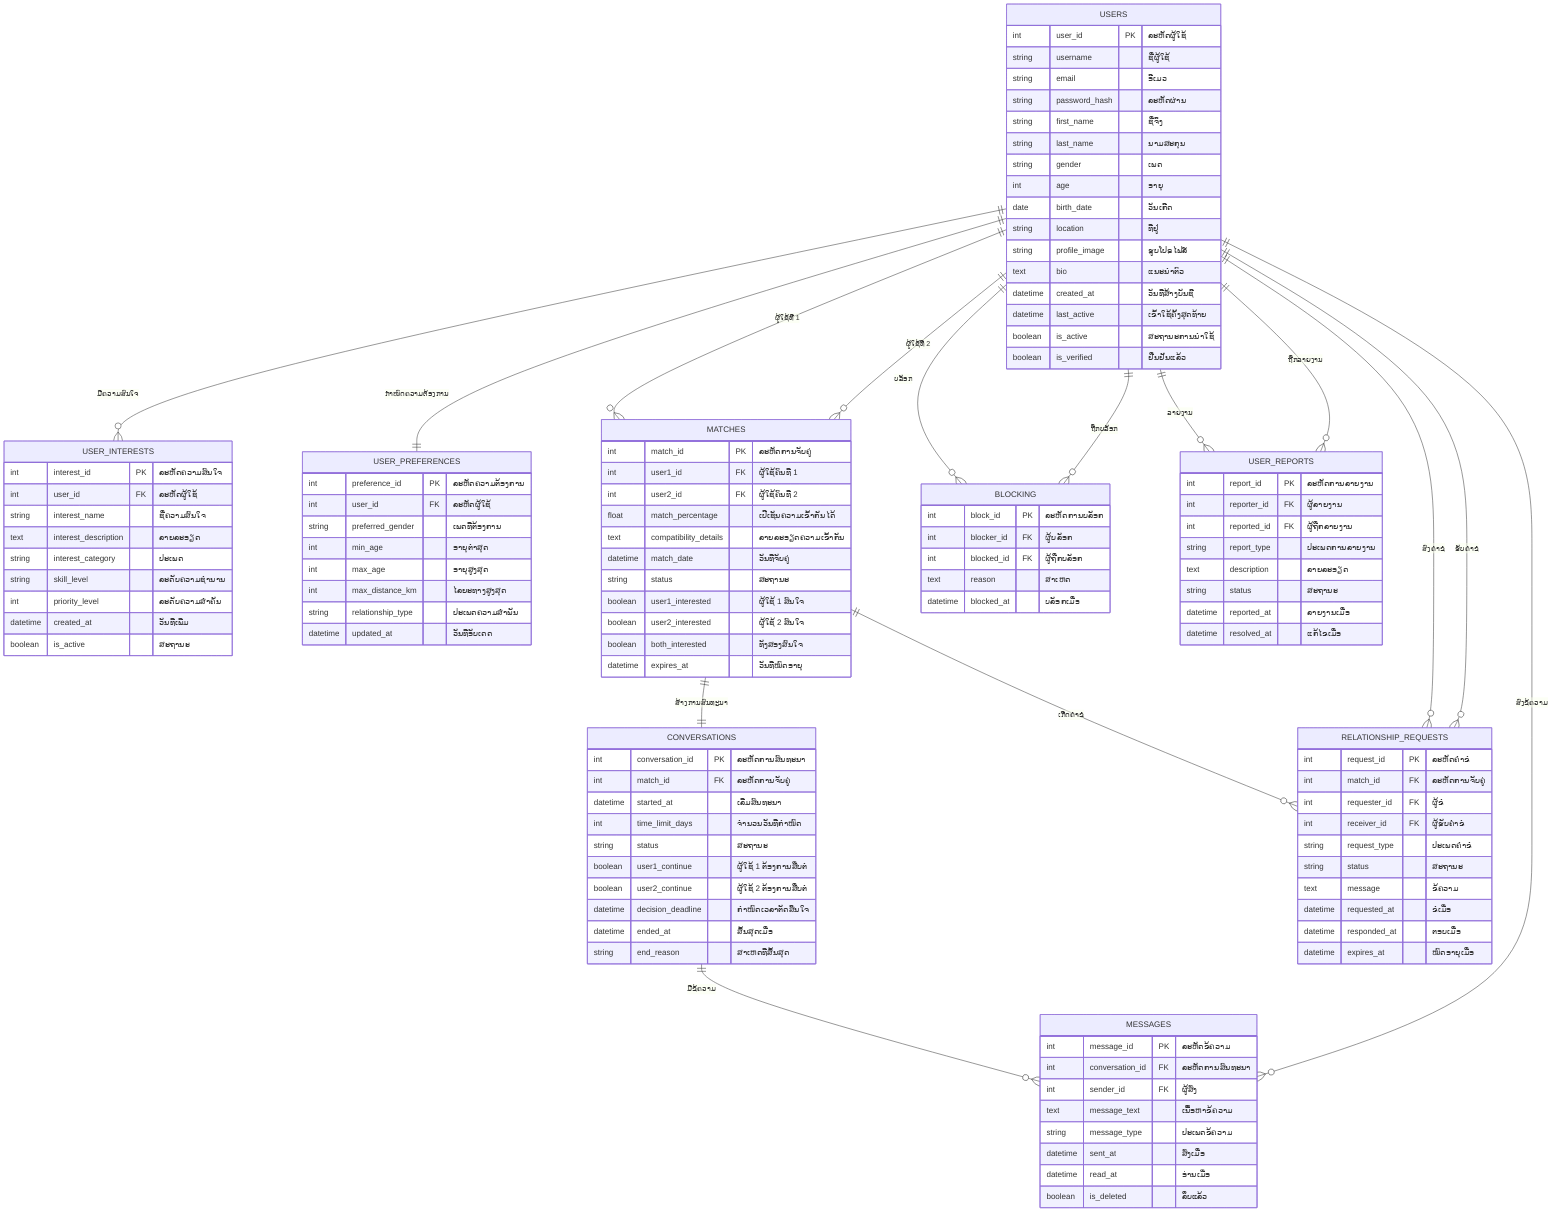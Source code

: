 erDiagram
    %% ລະບົບຫາຄູ່ຮັກ - LOVE MATCHING SYSTEM
    
    USERS {
        int user_id PK "ລະຫັດຜູ້ໃຊ້"
        string username "ຊື່ຜູ້ໃຊ້"
        string email "ອີເມວ"
        string password_hash "ລະຫັດຜ່ານ"
        string first_name "ຊື່ຈິງ"
        string last_name "ນາມສະກຸນ"
        string gender "ເພດ"
        int age "ອາຍຸ"
        date birth_date "ວັນເກີດ"
        string location "ທີ່ຢູ່"
        string profile_image "ຮູບໂປຣໄຟລ໌"
        text bio "ແນະນຳຕົວ"
        datetime created_at "ວັນທີ່ສ້າງບັນຊີ"
        datetime last_active "ເຂົ້າໃຊ້ຄັ້ງສຸດທ້າຍ"
        boolean is_active "ສະຖານະການນຳໃຊ້"
        boolean is_verified "ຢືນຢັນແລ້ວ"
    }
    
    USER_INTERESTS {
        int interest_id PK "ລະຫັດຄວາມສົນໃຈ"
        int user_id FK "ລະຫັດຜູ້ໃຊ້"
        string interest_name "ຊື່ຄວາມສົນໃຈ"
        text interest_description "ລາຍລະອຽດ"
        string interest_category "ປະເພດ"
        string skill_level "ລະດັບຄວາມຊຳນານ"
        int priority_level "ລະດັບຄວາມສຳຄັນ"
        datetime created_at "ວັນທີ່ເພີ່ມ"
        boolean is_active "ສະຖານະ"
    }
    
    USER_PREFERENCES {
        int preference_id PK "ລະຫັດຄວາມຕ້ອງການ"
        int user_id FK "ລະຫັດຜູ້ໃຊ້"
        string preferred_gender "ເພດທີ່ຕ້ອງການ"
        int min_age "ອາຍຸຕ່ຳສຸດ"
        int max_age "ອາຍຸສູງສຸດ"
        int max_distance_km "ໄລຍະທາງສູງສຸດ"
        string relationship_type "ປະເພດຄວາມສຳພັນ"
        datetime updated_at "ວັນທີ່ອັບເດດ"
    }
    
    MATCHES {
        int match_id PK "ລະຫັດການຈັບຄູ່"
        int user1_id FK "ຜູ້ໃຊ້ຄົນທີ່ 1"
        int user2_id FK "ຜູ້ໃຊ້ຄົນທີ່ 2"
        float match_percentage "ເປີເຊັນຄວາມເຂົ້າກັນໄດ້"
        text compatibility_details "ລາຍລະອຽດຄວາມເຂົ້າກັນ"
        datetime match_date "ວັນທີ່ຈັບຄູ່"
        string status "ສະຖານະ"
        boolean user1_interested "ຜູ້ໃຊ້ 1 ສົນໃຈ"
        boolean user2_interested "ຜູ້ໃຊ້ 2 ສົນໃຈ"
        boolean both_interested "ທັງສອງສົນໃຈ"
        datetime expires_at "ວັນທີ່ໝົດອາຍຸ"
    }
    
    CONVERSATIONS {
        int conversation_id PK "ລະຫັດການສົນທະນາ"
        int match_id FK "ລະຫັດການຈັບຄູ່"
        datetime started_at "ເລີ່ມສົນທະນາ"
        int time_limit_days "ຈຳນວນວັນທີ່ກຳໜົດ"
        string status "ສະຖານະ"
        boolean user1_continue "ຜູ້ໃຊ້ 1 ຕ້ອງການສືບຕໍ່"
        boolean user2_continue "ຜູ້ໃຊ້ 2 ຕ້ອງການສືບຕໍ່"
        datetime decision_deadline "ກຳໜົດເວລາຕັດສິນໃຈ"
        datetime ended_at "ສິ້ນສຸດເມື່ອ"
        string end_reason "ສາເຫດທີ່ສິ້ນສຸດ"
    }
    
    MESSAGES {
        int message_id PK "ລະຫັດຂໍ້ຄວາມ"
        int conversation_id FK "ລະຫັດການສົນທະນາ"
        int sender_id FK "ຜູ້ສົ່ງ"
        text message_text "ເນື້ອຫາຂໍ້ຄວາມ"
        string message_type "ປະເພດຂໍ້ຄວາມ"
        datetime sent_at "ສົ່ງເມື່ອ"
        datetime read_at "ອ່ານເມື່ອ"
        boolean is_deleted "ລຶບແລ້ວ"
    }
    
    RELATIONSHIP_REQUESTS {
        int request_id PK "ລະຫັດຄຳຂໍ"
        int match_id FK "ລະຫັດການຈັບຄູ່"
        int requester_id FK "ຜູ້ຂໍ"
        int receiver_id FK "ຜູ້ຮັບຄຳຂໍ"
        string request_type "ປະເພດຄຳຂໍ"
        string status "ສະຖານະ"
        text message "ຂໍ້ຄວາມ"
        datetime requested_at "ຂໍເມື່ອ"
        datetime responded_at "ຕອບເມື່ອ"
        datetime expires_at "ໝົດອາຍຸເມື່ອ"
    }
    
    BLOCKING {
        int block_id PK "ລະຫັດການບລັອກ"
        int blocker_id FK "ຜູ້ບລັອກ"
        int blocked_id FK "ຜູ້ຖືກບລັອກ"
        text reason "ສາເຫດ"
        datetime blocked_at "ບລັອກເມື່ອ"
    }
    
    USER_REPORTS {
        int report_id PK "ລະຫັດການລາຍງານ"
        int reporter_id FK "ຜູ້ລາຍງານ"
        int reported_id FK "ຜູ້ຖືກລາຍງານ"
        string report_type "ປະເພດການລາຍງານ"
        text description "ລາຍລະອຽດ"
        string status "ສະຖານະ"
        datetime reported_at "ລາຍງານເມື່ອ"
        datetime resolved_at "ແກ້ໄຂເມື່ອ"
    }
    
    %% ຄວາມສຳພັນລະຫວ່າງຕາຕະລາງ
    USERS ||--o{ USER_INTERESTS : "ມີຄວາມສົນໃຈ"
    USERS ||--|| USER_PREFERENCES : "ກຳໜົດຄວາມຕ້ອງການ"
    USERS ||--o{ MATCHES : "ຜູ້ໃຊ້ທີ່ 1"
    USERS ||--o{ MATCHES : "ຜູ້ໃຊ້ທີ່ 2"
    MATCHES ||--|| CONVERSATIONS : "ສ້າງການສົນທະນາ"
    CONVERSATIONS ||--o{ MESSAGES : "ມີຂໍ້ຄວາມ"
    USERS ||--o{ MESSAGES : "ສົ່ງຂໍ້ຄວາມ"
    MATCHES ||--o{ RELATIONSHIP_REQUESTS : "ເກີດຄຳຂໍ"
    USERS ||--o{ RELATIONSHIP_REQUESTS : "ສົ່ງຄຳຂໍ"
    USERS ||--o{ RELATIONSHIP_REQUESTS : "ຮັບຄຳຂໍ"
    USERS ||--o{ BLOCKING : "ບລັອກ"
    USERS ||--o{ BLOCKING : "ຖືກບລັອກ"
    USERS ||--o{ USER_REPORTS : "ລາຍງານ"
    USERS ||--o{ USER_REPORTS : "ຖືກລາຍງານ"